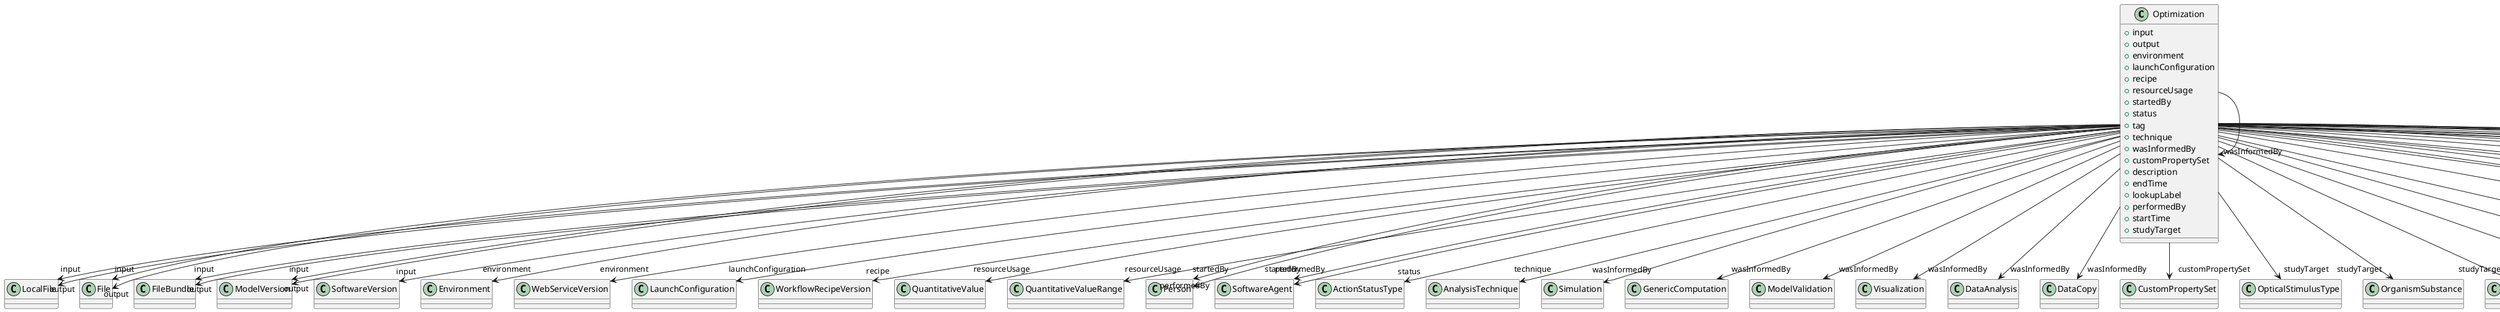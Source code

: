@startuml
class Optimization {
+input
+output
+environment
+launchConfiguration
+recipe
+resourceUsage
+startedBy
+status
+tag
+technique
+wasInformedBy
+customPropertySet
+description
+endTime
+lookupLabel
+performedBy
+startTime
+studyTarget

}
Optimization -d-> "input" LocalFile
Optimization -d-> "input" File
Optimization -d-> "input" FileBundle
Optimization -d-> "input" ModelVersion
Optimization -d-> "input" SoftwareVersion
Optimization -d-> "output" LocalFile
Optimization -d-> "output" File
Optimization -d-> "output" FileBundle
Optimization -d-> "output" ModelVersion
Optimization -d-> "environment" Environment
Optimization -d-> "environment" WebServiceVersion
Optimization -d-> "launchConfiguration" LaunchConfiguration
Optimization -d-> "recipe" WorkflowRecipeVersion
Optimization -d-> "resourceUsage" QuantitativeValue
Optimization -d-> "resourceUsage" QuantitativeValueRange
Optimization -d-> "startedBy" Person
Optimization -d-> "startedBy" SoftwareAgent
Optimization -d-> "status" ActionStatusType
Optimization -d-> "technique" AnalysisTechnique
Optimization -d-> "wasInformedBy" Optimization
Optimization -d-> "wasInformedBy" Simulation
Optimization -d-> "wasInformedBy" GenericComputation
Optimization -d-> "wasInformedBy" ModelValidation
Optimization -d-> "wasInformedBy" Visualization
Optimization -d-> "wasInformedBy" DataAnalysis
Optimization -d-> "wasInformedBy" DataCopy
Optimization -d-> "customPropertySet" CustomPropertySet
Optimization -d-> "performedBy" Person
Optimization -d-> "performedBy" SoftwareAgent
Optimization -d-> "studyTarget" OpticalStimulusType
Optimization -d-> "studyTarget" OrganismSubstance
Optimization -d-> "studyTarget" ElectricalStimulusType
Optimization -d-> "studyTarget" SubcellularEntity
Optimization -d-> "studyTarget" AuditoryStimulusType
Optimization -d-> "studyTarget" OlfactoryStimulusType
Optimization -d-> "studyTarget" DiseaseModel
Optimization -d-> "studyTarget" Disease
Optimization -d-> "studyTarget" Species
Optimization -d-> "studyTarget" UBERONParcellation
Optimization -d-> "studyTarget" BreedingType
Optimization -d-> "studyTarget" BiologicalOrder
Optimization -d-> "studyTarget" CellType
Optimization -d-> "studyTarget" OrganismSystem
Optimization -d-> "studyTarget" Organ
Optimization -d-> "studyTarget" GeneticStrainType
Optimization -d-> "studyTarget" CellCultureType
Optimization -d-> "studyTarget" Handedness
Optimization -d-> "studyTarget" MolecularEntity
Optimization -d-> "studyTarget" BiologicalSex
Optimization -d-> "studyTarget" GustatoryStimulusType
Optimization -d-> "studyTarget" VisualStimulusType
Optimization -d-> "studyTarget" TactileStimulusType
Optimization -d-> "studyTarget" TermSuggestion
Optimization -d-> "studyTarget" CustomAnatomicalEntity
Optimization -d-> "studyTarget" ParcellationEntityVersion
Optimization -d-> "studyTarget" ParcellationEntity

@enduml
